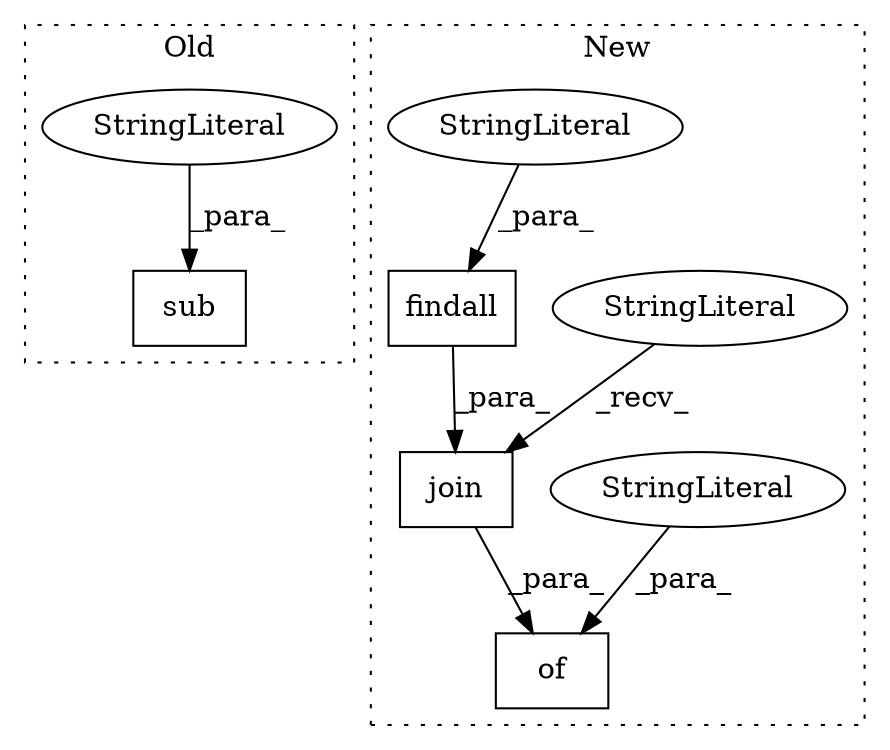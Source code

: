 digraph G {
subgraph cluster0 {
1 [label="sub" a="32" s="4486,4525" l="4,1" shape="box"];
5 [label="StringLiteral" a="45" s="4497" l="3" shape="ellipse"];
label = "Old";
style="dotted";
}
subgraph cluster1 {
2 [label="findall" a="32" s="4653,4700" l="8,1" shape="box"];
3 [label="of" a="32" s="5083,5176" l="3,1" shape="box"];
4 [label="join" a="32" s="5100,5113" l="5,1" shape="box"];
6 [label="StringLiteral" a="45" s="5146" l="10" shape="ellipse"];
7 [label="StringLiteral" a="45" s="5097" l="2" shape="ellipse"];
8 [label="StringLiteral" a="45" s="4661" l="39" shape="ellipse"];
label = "New";
style="dotted";
}
2 -> 4 [label="_para_"];
4 -> 3 [label="_para_"];
5 -> 1 [label="_para_"];
6 -> 3 [label="_para_"];
7 -> 4 [label="_recv_"];
8 -> 2 [label="_para_"];
}
